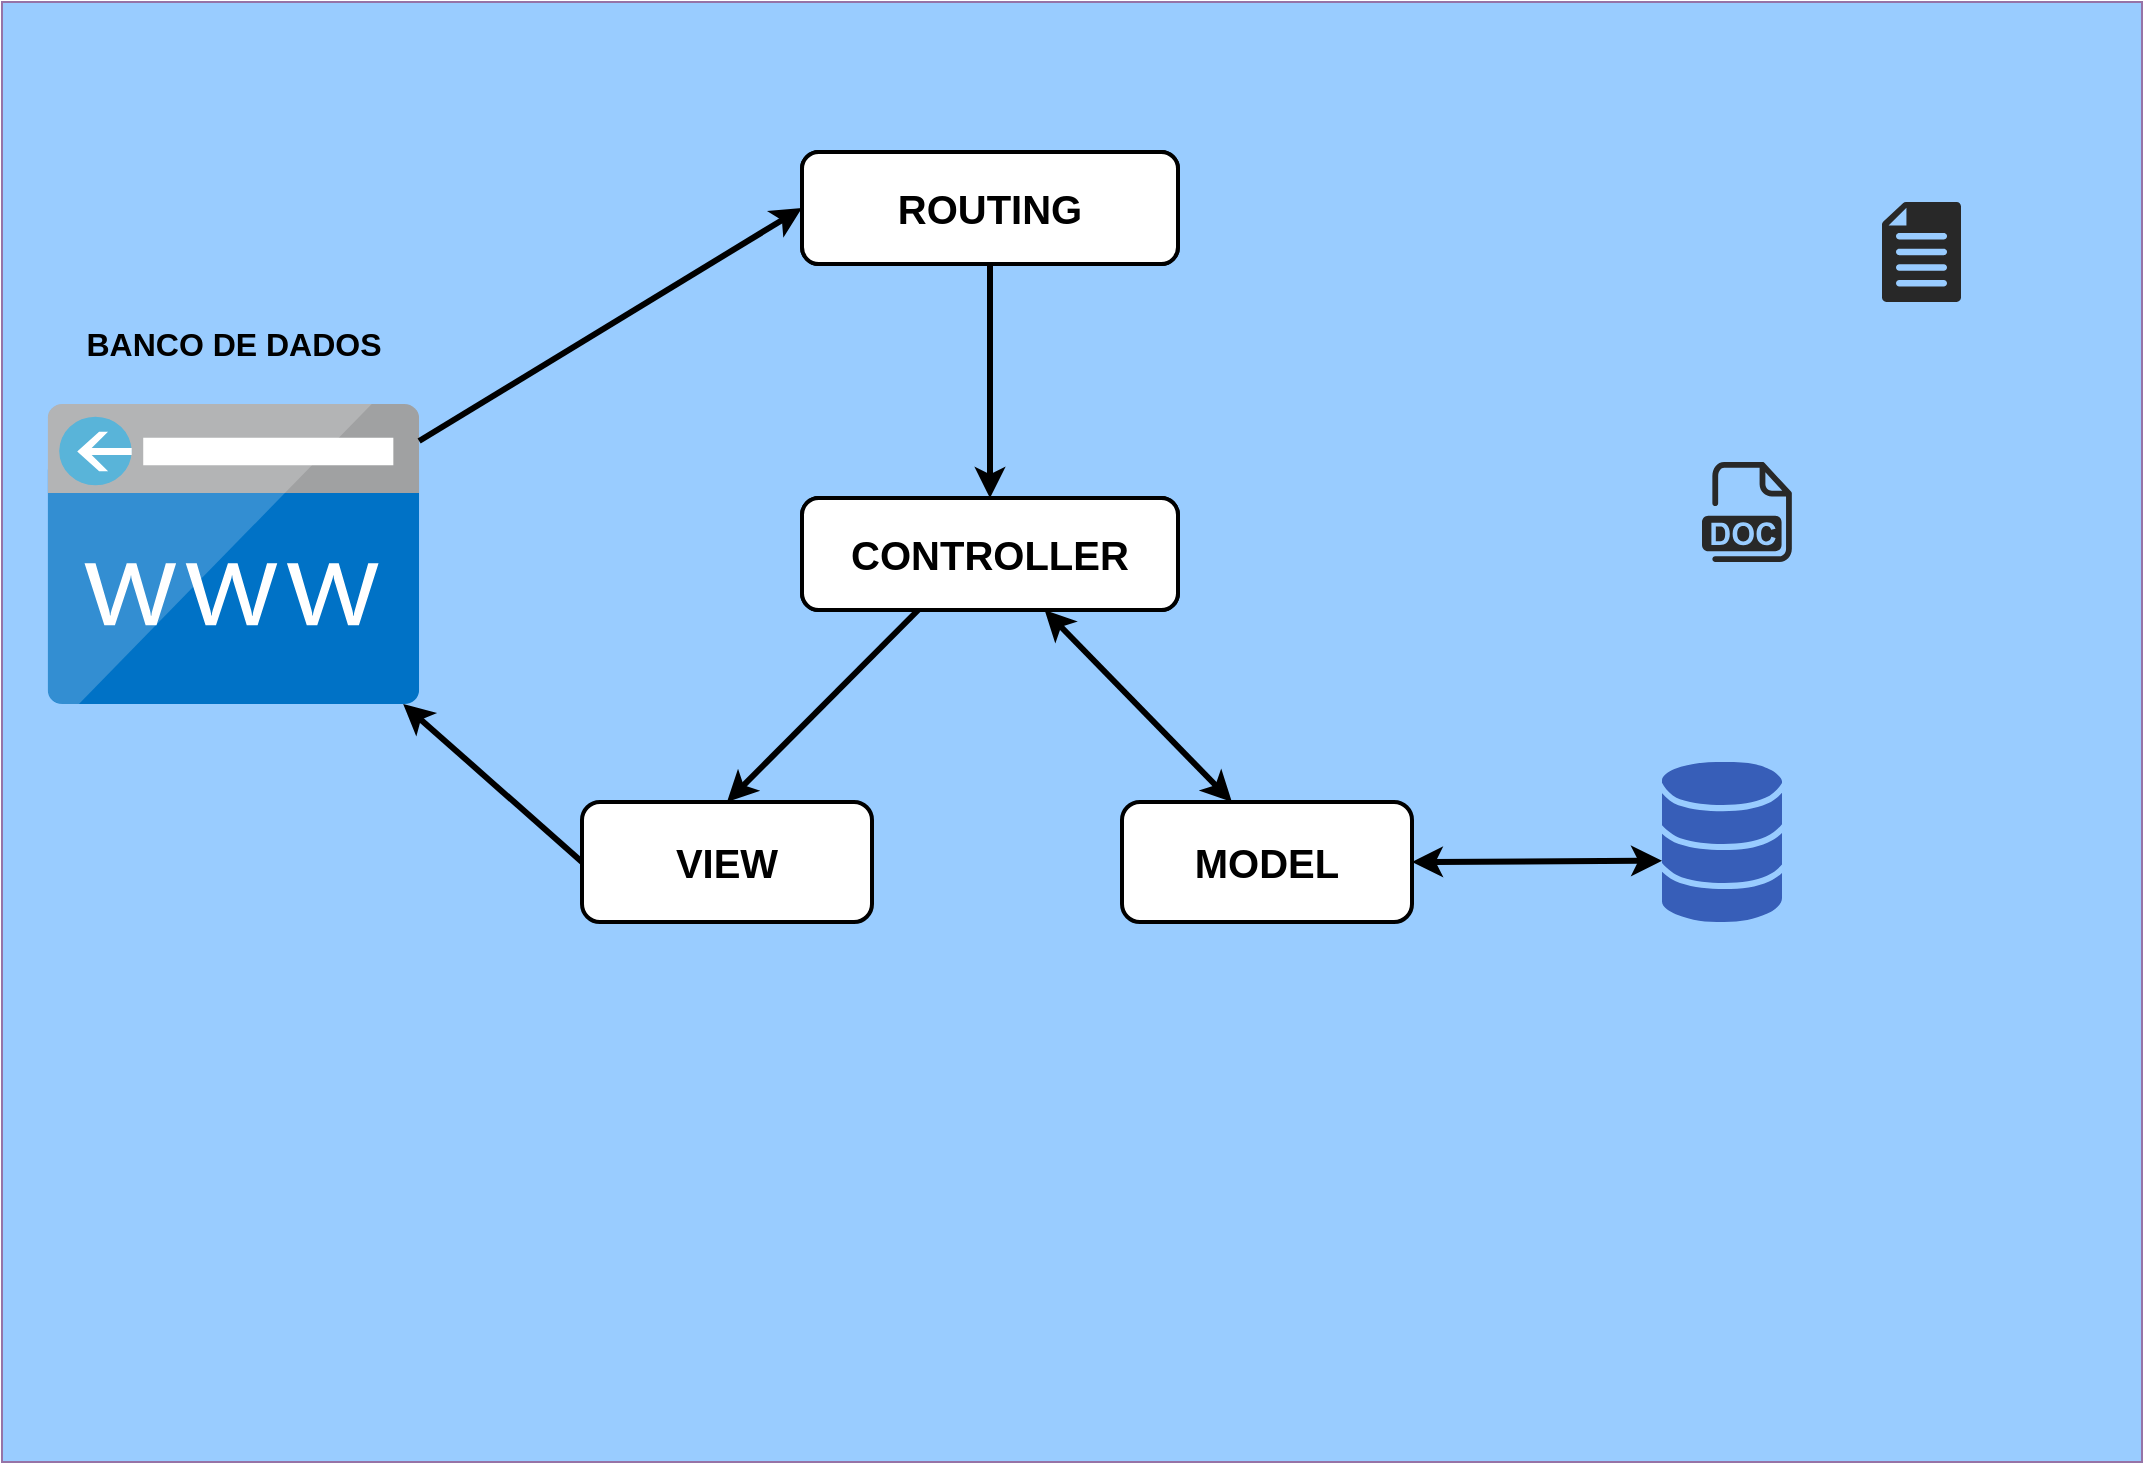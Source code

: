 <mxfile version="13.9.9" type="device"><diagram id="hf-eiG52K6H7Vk-PD637" name="Página-1"><mxGraphModel dx="2255" dy="-209" grid="1" gridSize="10" guides="1" tooltips="1" connect="1" arrows="1" fold="1" page="1" pageScale="1" pageWidth="1169" pageHeight="827" math="0" shadow="0"><root><mxCell id="0"/><mxCell id="1" parent="0"/><mxCell id="hhoh8ULo9xzcRONK8dJX-19" value="" style="whiteSpace=wrap;html=1;strokeColor=#9673a6;fillColor=#99CCFF;" parent="1" vertex="1"><mxGeometry x="-1120" y="870" width="1070" height="730" as="geometry"/></mxCell><mxCell id="hhoh8ULo9xzcRONK8dJX-2" value="&lt;font style=&quot;font-size: 20px&quot;&gt;&lt;b&gt;CONTROLLER&lt;/b&gt;&lt;/font&gt;" style="rounded=1;whiteSpace=wrap;html=1;strokeWidth=2;" parent="1" vertex="1"><mxGeometry x="-720" y="1118" width="188" height="56" as="geometry"/></mxCell><mxCell id="hhoh8ULo9xzcRONK8dJX-5" value="&lt;font style=&quot;font-size: 20px&quot;&gt;&lt;b&gt;MODEL&lt;/b&gt;&lt;/font&gt;" style="rounded=1;whiteSpace=wrap;html=1;strokeWidth=2;" parent="1" vertex="1"><mxGeometry x="-560" y="1270" width="145" height="60" as="geometry"/></mxCell><mxCell id="hhoh8ULo9xzcRONK8dJX-7" value="" style="verticalLabelPosition=bottom;html=1;fillColor=#282828;strokeColor=none;verticalAlign=top;pointerEvents=1;align=center;shape=mxgraph.cisco_safe.business_icons.icon3;" parent="1" vertex="1"><mxGeometry x="-270" y="1100" width="45" height="50" as="geometry"/></mxCell><mxCell id="hhoh8ULo9xzcRONK8dJX-8" value="" style="verticalLabelPosition=bottom;html=1;verticalAlign=top;pointerEvents=1;align=center;shape=mxgraph.cisco_safe.iot_things_icons.icon7;strokeWidth=2;strokeColor=#004C99;fillColor=#375EB8;" parent="1" vertex="1"><mxGeometry x="-290" y="1250" width="60" height="80" as="geometry"/></mxCell><mxCell id="hhoh8ULo9xzcRONK8dJX-9" value="" style="verticalLabelPosition=bottom;html=1;fillColor=#282828;strokeColor=none;verticalAlign=top;pointerEvents=1;align=center;shape=mxgraph.cisco_safe.iot_things_icons.icon37;" parent="1" vertex="1"><mxGeometry x="-180" y="970" width="39.5" height="50" as="geometry"/></mxCell><mxCell id="hhoh8ULo9xzcRONK8dJX-13" value="&lt;b&gt;&lt;font style=&quot;font-size: 16px&quot;&gt;BANCO DE DADOS&lt;/font&gt;&lt;/b&gt;" style="text;html=1;strokeColor=none;fillColor=none;align=center;verticalAlign=middle;whiteSpace=wrap;rounded=0;" parent="1" vertex="1"><mxGeometry x="-1084.28" y="1031" width="160" height="20" as="geometry"/></mxCell><mxCell id="hhoh8ULo9xzcRONK8dJX-15" value="" style="html=1;points=[];align=center;image;fontSize=12;image=img/lib/mscae/CustomDomain.svg;fillColor=#036897;gradientColor=#ffffff;" parent="1" vertex="1"><mxGeometry x="-1097.14" y="1071" width="185.71" height="150" as="geometry"/></mxCell><mxCell id="hhoh8ULo9xzcRONK8dJX-18" value="&lt;font style=&quot;font-size: 20px&quot;&gt;&lt;b&gt;ROUTING&lt;/b&gt;&lt;/font&gt;" style="rounded=1;whiteSpace=wrap;html=1;strokeWidth=2;" parent="1" vertex="1"><mxGeometry x="-720" y="945" width="188" height="56" as="geometry"/></mxCell><mxCell id="hhoh8ULo9xzcRONK8dJX-20" value="&lt;font style=&quot;font-size: 20px&quot;&gt;&lt;b&gt;ROUTING&lt;/b&gt;&lt;/font&gt;" style="rounded=1;whiteSpace=wrap;html=1;strokeWidth=2;" parent="1" vertex="1"><mxGeometry x="-720" y="945" width="188" height="56" as="geometry"/></mxCell><mxCell id="hhoh8ULo9xzcRONK8dJX-21" value="&lt;font style=&quot;font-size: 20px&quot;&gt;&lt;b&gt;CONTROLLER&lt;/b&gt;&lt;/font&gt;" style="rounded=1;whiteSpace=wrap;html=1;strokeWidth=2;" parent="1" vertex="1"><mxGeometry x="-720" y="1118" width="188" height="56" as="geometry"/></mxCell><mxCell id="hhoh8ULo9xzcRONK8dJX-22" value="&lt;b&gt;&lt;font style=&quot;font-size: 20px&quot;&gt;VIEW&lt;/font&gt;&lt;/b&gt;" style="rounded=1;whiteSpace=wrap;html=1;strokeWidth=2;" parent="1" vertex="1"><mxGeometry x="-830" y="1270" width="145" height="60" as="geometry"/></mxCell><mxCell id="IBYCgiWDtWAyVwQ6u5I--2" value="" style="endArrow=classic;html=1;entryX=0.054;entryY=0.671;entryDx=0;entryDy=0;entryPerimeter=0;strokeWidth=3;exitX=1;exitY=0.5;exitDx=0;exitDy=0;startArrow=classic;startFill=1;" edge="1" parent="1" source="hhoh8ULo9xzcRONK8dJX-5"><mxGeometry width="50" height="50" relative="1" as="geometry"><mxPoint x="-400" y="1299" as="sourcePoint"/><mxPoint x="-290" y="1299.34" as="targetPoint"/></mxGeometry></mxCell><mxCell id="IBYCgiWDtWAyVwQ6u5I--3" value="" style="endArrow=classic;html=1;entryX=0.379;entryY=0;entryDx=0;entryDy=0;strokeWidth=3;startArrow=classic;startFill=1;entryPerimeter=0;" edge="1" parent="1" source="hhoh8ULo9xzcRONK8dJX-21" target="hhoh8ULo9xzcRONK8dJX-5"><mxGeometry width="50" height="50" relative="1" as="geometry"><mxPoint x="-680" y="1300" as="sourcePoint"/><mxPoint x="-563.5" y="1299.5" as="targetPoint"/></mxGeometry></mxCell><mxCell id="IBYCgiWDtWAyVwQ6u5I--5" value="" style="endArrow=classic;html=1;entryX=0.5;entryY=0;entryDx=0;entryDy=0;strokeWidth=3;startArrow=none;startFill=0;" edge="1" parent="1" source="hhoh8ULo9xzcRONK8dJX-20" target="hhoh8ULo9xzcRONK8dJX-21"><mxGeometry width="50" height="50" relative="1" as="geometry"><mxPoint x="-631.818" y="1020" as="sourcePoint"/><mxPoint x="-538.175" y="1116" as="targetPoint"/></mxGeometry></mxCell><mxCell id="IBYCgiWDtWAyVwQ6u5I--6" value="" style="endArrow=classic;html=1;entryX=0.5;entryY=0;entryDx=0;entryDy=0;strokeWidth=3;startArrow=none;startFill=0;exitX=0.309;exitY=1;exitDx=0;exitDy=0;exitPerimeter=0;" edge="1" parent="1" source="hhoh8ULo9xzcRONK8dJX-21" target="hhoh8ULo9xzcRONK8dJX-22"><mxGeometry width="50" height="50" relative="1" as="geometry"><mxPoint x="-685" y="1153" as="sourcePoint"/><mxPoint x="-685" y="1270" as="targetPoint"/></mxGeometry></mxCell><mxCell id="IBYCgiWDtWAyVwQ6u5I--7" value="" style="endArrow=classic;html=1;strokeWidth=3;startArrow=none;startFill=0;exitX=0;exitY=0.5;exitDx=0;exitDy=0;" edge="1" parent="1" source="hhoh8ULo9xzcRONK8dJX-22" target="hhoh8ULo9xzcRONK8dJX-15"><mxGeometry width="50" height="50" relative="1" as="geometry"><mxPoint x="-874.408" y="1270" as="sourcePoint"/><mxPoint x="-970" y="1366" as="targetPoint"/></mxGeometry></mxCell><mxCell id="IBYCgiWDtWAyVwQ6u5I--8" value="" style="endArrow=classic;html=1;strokeWidth=3;startArrow=none;startFill=0;entryX=0;entryY=0.5;entryDx=0;entryDy=0;" edge="1" parent="1" source="hhoh8ULo9xzcRONK8dJX-15" target="hhoh8ULo9xzcRONK8dJX-20"><mxGeometry width="50" height="50" relative="1" as="geometry"><mxPoint x="-800.59" y="1089" as="sourcePoint"/><mxPoint x="-889.996" y="1010" as="targetPoint"/></mxGeometry></mxCell></root></mxGraphModel></diagram></mxfile>